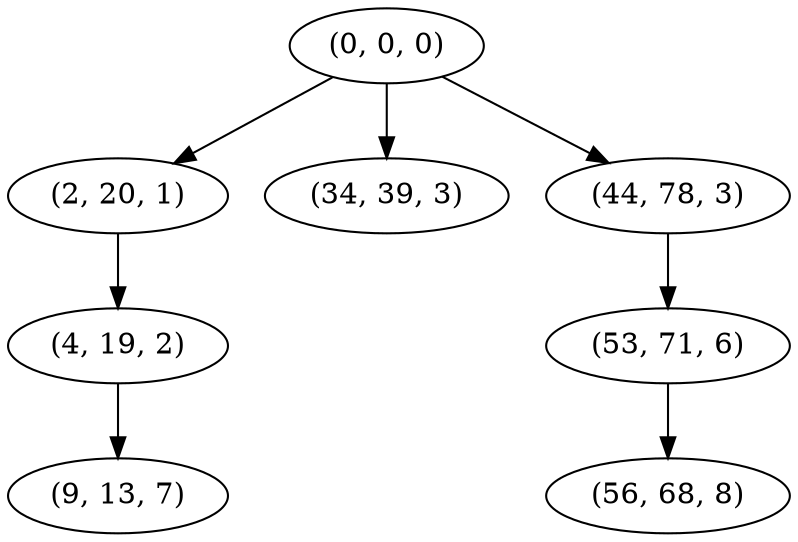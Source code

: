 digraph tree {
    "(0, 0, 0)";
    "(2, 20, 1)";
    "(4, 19, 2)";
    "(9, 13, 7)";
    "(34, 39, 3)";
    "(44, 78, 3)";
    "(53, 71, 6)";
    "(56, 68, 8)";
    "(0, 0, 0)" -> "(2, 20, 1)";
    "(0, 0, 0)" -> "(34, 39, 3)";
    "(0, 0, 0)" -> "(44, 78, 3)";
    "(2, 20, 1)" -> "(4, 19, 2)";
    "(4, 19, 2)" -> "(9, 13, 7)";
    "(44, 78, 3)" -> "(53, 71, 6)";
    "(53, 71, 6)" -> "(56, 68, 8)";
}
